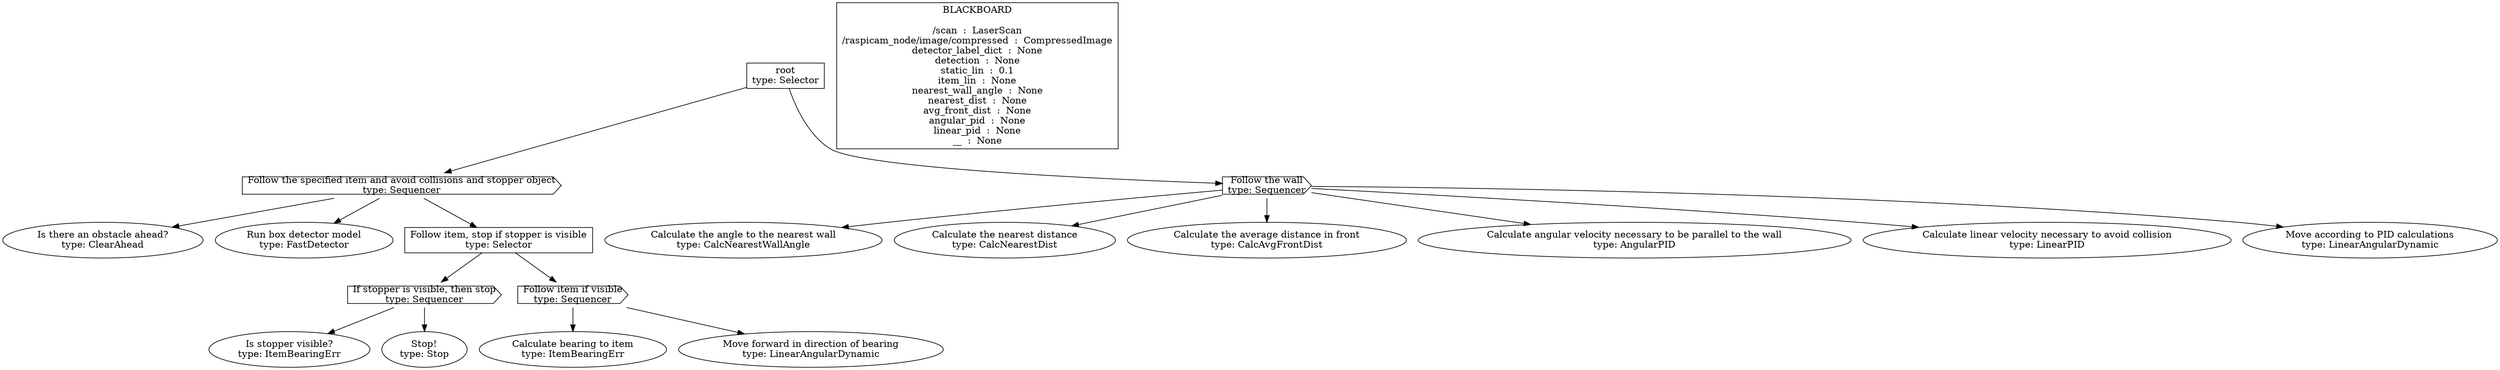// Behavior Tree
digraph {
	0 [label="root
type: Selector" shape=box]
	1 [label="Follow the specified item and avoid collisions and stopper object
type: Sequencer" shape=cds]
	2 [label="Is there an obstacle ahead?
type: ClearAhead" shape=oval]
	1 -> 2
	3 [label="Run box detector model
type: FastDetector" shape=oval]
	1 -> 3
	4 [label="Follow item, stop if stopper is visible
type: Selector" shape=box]
	5 [label="If stopper is visible, then stop
type: Sequencer" shape=cds]
	6 [label="Is stopper visible?
type: ItemBearingErr" shape=oval]
	5 -> 6
	7 [label="Stop!
type: Stop" shape=oval]
	5 -> 7
	4 -> 5
	8 [label="Follow item if visible
type: Sequencer" shape=cds]
	9 [label="Calculate bearing to item
type: ItemBearingErr" shape=oval]
	8 -> 9
	10 [label="Move forward in direction of bearing
type: LinearAngularDynamic" shape=oval]
	8 -> 10
	4 -> 8
	1 -> 4
	0 -> 1
	11 [label="Follow the wall
type: Sequencer" shape=cds]
	12 [label="Calculate the angle to the nearest wall
type: CalcNearestWallAngle" shape=oval]
	11 -> 12
	13 [label="Calculate the nearest distance
type: CalcNearestDist" shape=oval]
	11 -> 13
	14 [label="Calculate the average distance in front
type: CalcAvgFrontDist" shape=oval]
	11 -> 14
	15 [label="Calculate angular velocity necessary to be parallel to the wall
type: AngularPID" shape=oval]
	11 -> 15
	16 [label="Calculate linear velocity necessary to avoid collision
type: LinearPID" shape=oval]
	11 -> 16
	17 [label="Move according to PID calculations
type: LinearAngularDynamic" shape=oval]
	11 -> 17
	0 -> 11
	Blackboard [label="BLACKBOARD

/scan  :  LaserScan
/raspicam_node/image/compressed  :  CompressedImage
detector_label_dict  :  None
detection  :  None
static_lin  :  0.1
item_lin  :  None
nearest_wall_angle  :  None
nearest_dist  :  None
avg_front_dist  :  None
angular_pid  :  None
linear_pid  :  None
__  :  None
" shape=rectangle]
}
